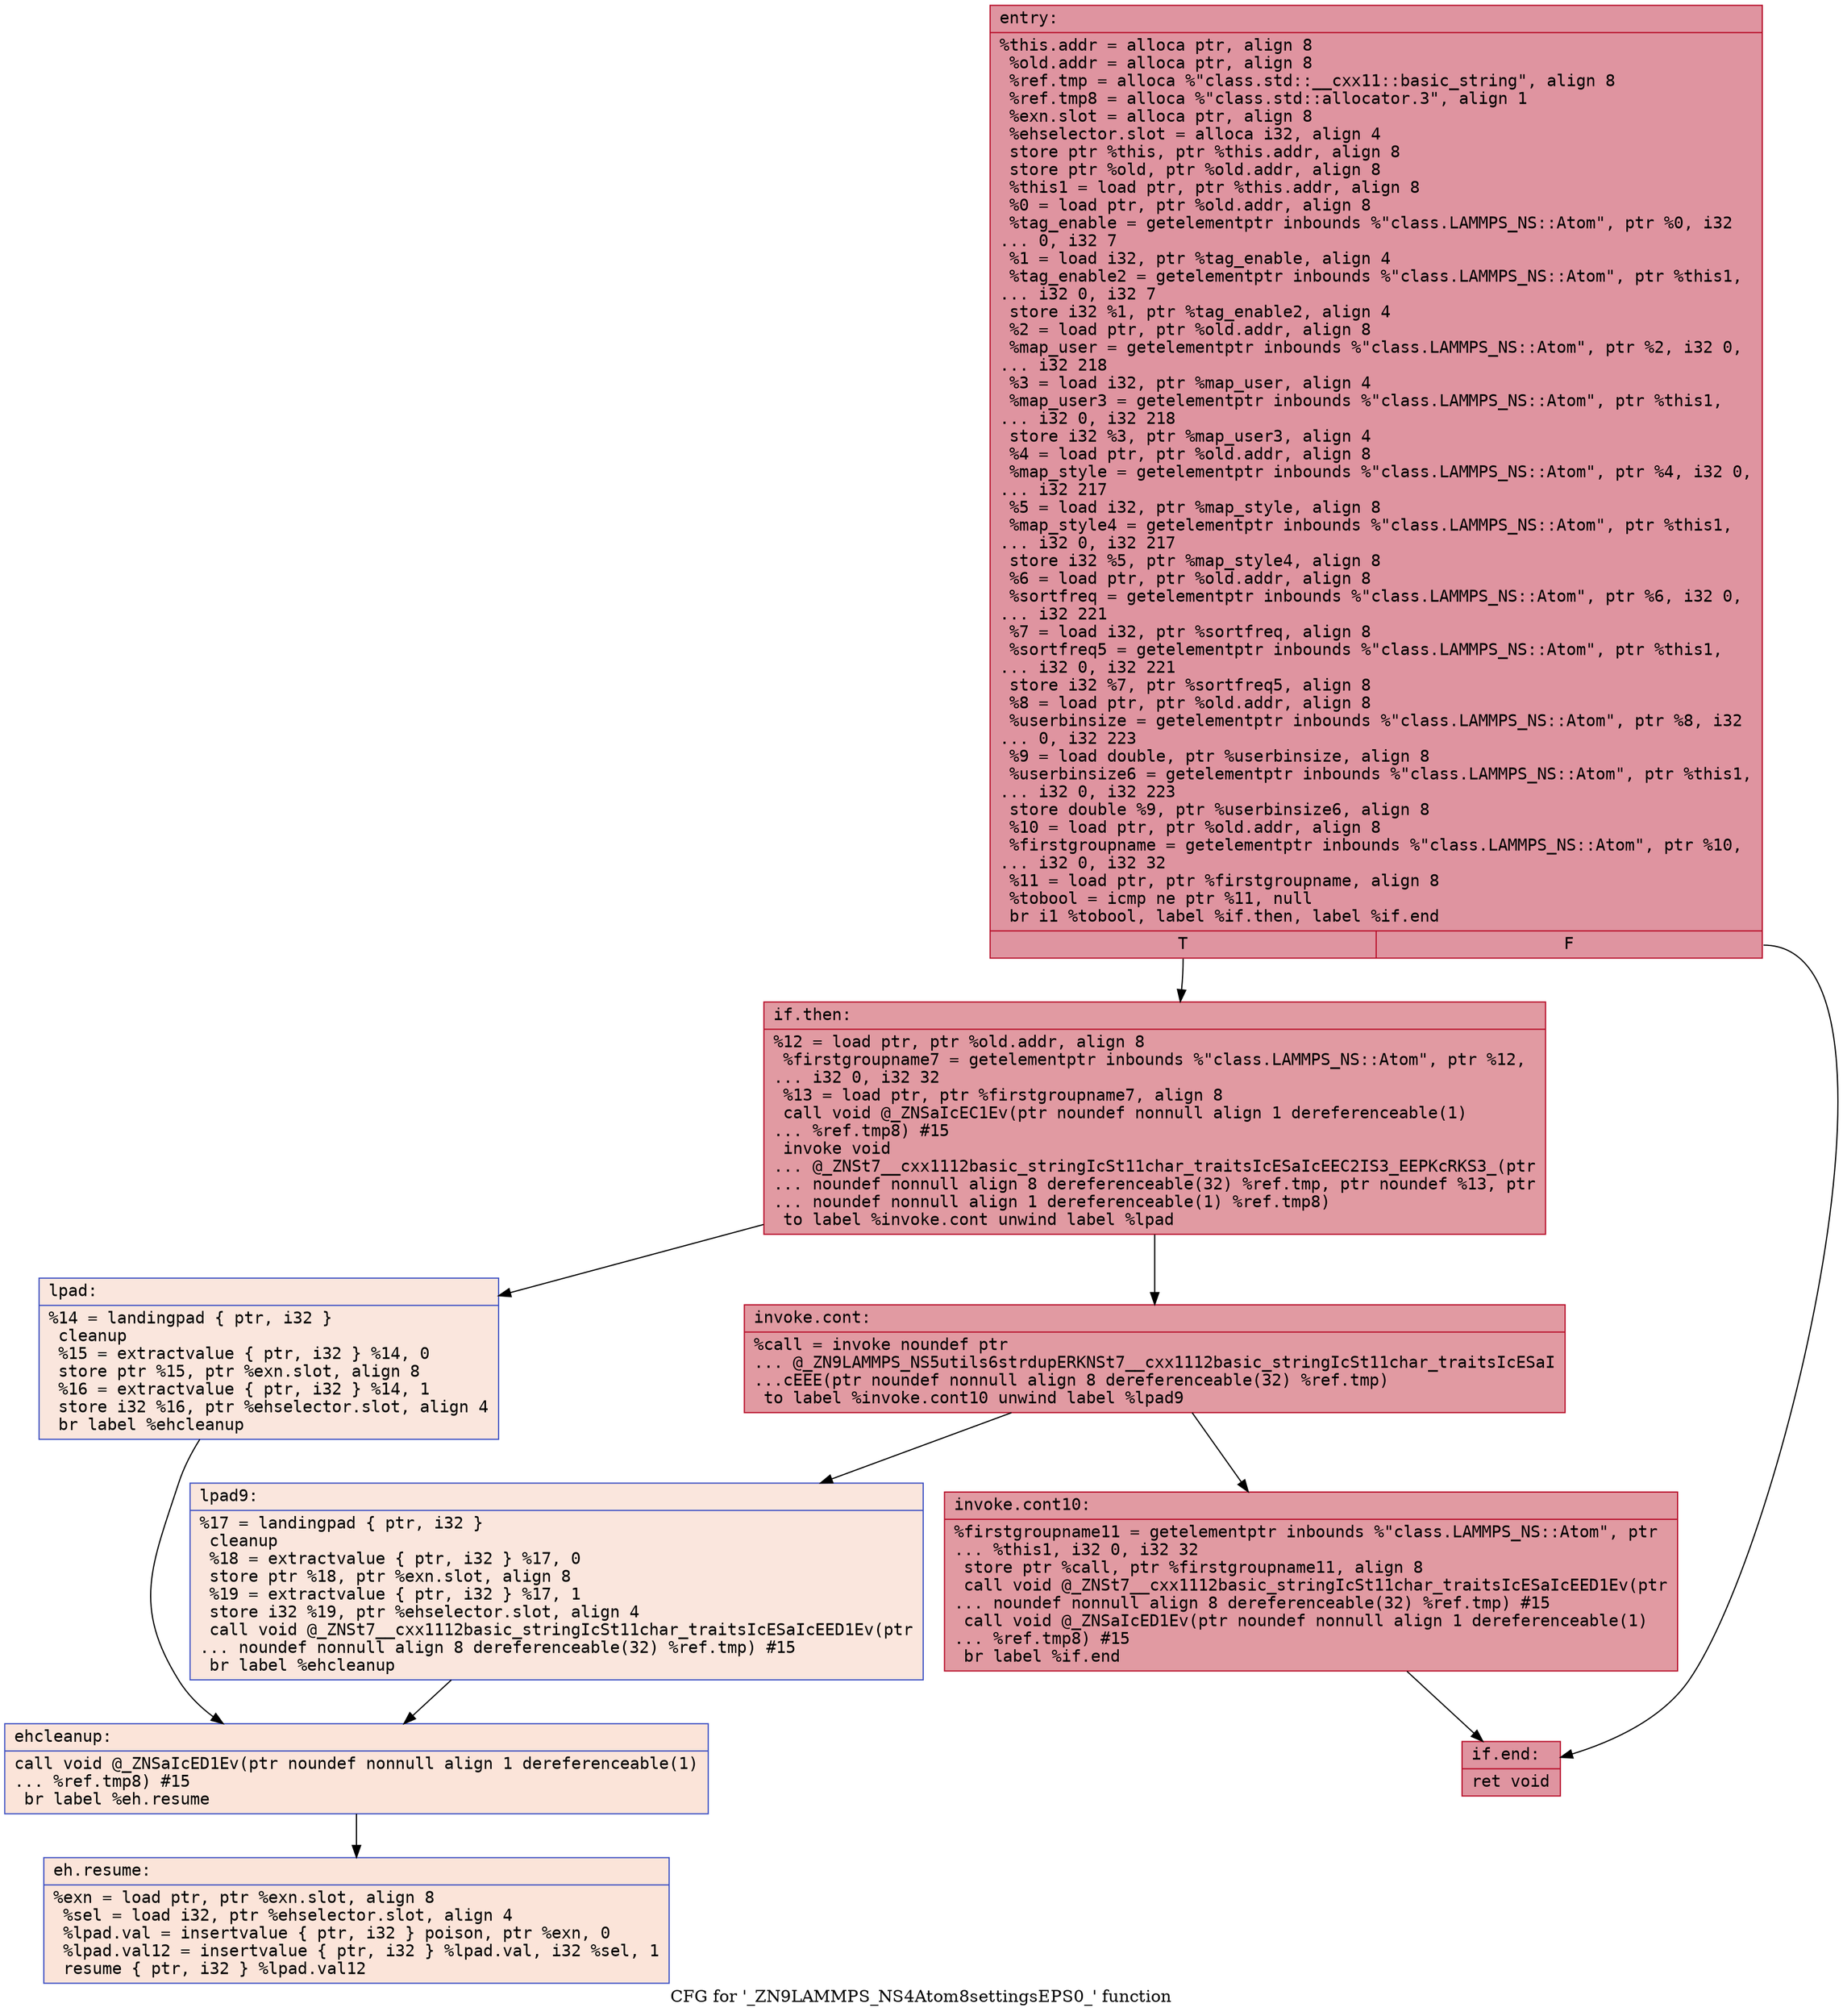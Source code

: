 digraph "CFG for '_ZN9LAMMPS_NS4Atom8settingsEPS0_' function" {
	label="CFG for '_ZN9LAMMPS_NS4Atom8settingsEPS0_' function";

	Node0x55aea8db78f0 [shape=record,color="#b70d28ff", style=filled, fillcolor="#b70d2870" fontname="Courier",label="{entry:\l|  %this.addr = alloca ptr, align 8\l  %old.addr = alloca ptr, align 8\l  %ref.tmp = alloca %\"class.std::__cxx11::basic_string\", align 8\l  %ref.tmp8 = alloca %\"class.std::allocator.3\", align 1\l  %exn.slot = alloca ptr, align 8\l  %ehselector.slot = alloca i32, align 4\l  store ptr %this, ptr %this.addr, align 8\l  store ptr %old, ptr %old.addr, align 8\l  %this1 = load ptr, ptr %this.addr, align 8\l  %0 = load ptr, ptr %old.addr, align 8\l  %tag_enable = getelementptr inbounds %\"class.LAMMPS_NS::Atom\", ptr %0, i32\l... 0, i32 7\l  %1 = load i32, ptr %tag_enable, align 4\l  %tag_enable2 = getelementptr inbounds %\"class.LAMMPS_NS::Atom\", ptr %this1,\l... i32 0, i32 7\l  store i32 %1, ptr %tag_enable2, align 4\l  %2 = load ptr, ptr %old.addr, align 8\l  %map_user = getelementptr inbounds %\"class.LAMMPS_NS::Atom\", ptr %2, i32 0,\l... i32 218\l  %3 = load i32, ptr %map_user, align 4\l  %map_user3 = getelementptr inbounds %\"class.LAMMPS_NS::Atom\", ptr %this1,\l... i32 0, i32 218\l  store i32 %3, ptr %map_user3, align 4\l  %4 = load ptr, ptr %old.addr, align 8\l  %map_style = getelementptr inbounds %\"class.LAMMPS_NS::Atom\", ptr %4, i32 0,\l... i32 217\l  %5 = load i32, ptr %map_style, align 8\l  %map_style4 = getelementptr inbounds %\"class.LAMMPS_NS::Atom\", ptr %this1,\l... i32 0, i32 217\l  store i32 %5, ptr %map_style4, align 8\l  %6 = load ptr, ptr %old.addr, align 8\l  %sortfreq = getelementptr inbounds %\"class.LAMMPS_NS::Atom\", ptr %6, i32 0,\l... i32 221\l  %7 = load i32, ptr %sortfreq, align 8\l  %sortfreq5 = getelementptr inbounds %\"class.LAMMPS_NS::Atom\", ptr %this1,\l... i32 0, i32 221\l  store i32 %7, ptr %sortfreq5, align 8\l  %8 = load ptr, ptr %old.addr, align 8\l  %userbinsize = getelementptr inbounds %\"class.LAMMPS_NS::Atom\", ptr %8, i32\l... 0, i32 223\l  %9 = load double, ptr %userbinsize, align 8\l  %userbinsize6 = getelementptr inbounds %\"class.LAMMPS_NS::Atom\", ptr %this1,\l... i32 0, i32 223\l  store double %9, ptr %userbinsize6, align 8\l  %10 = load ptr, ptr %old.addr, align 8\l  %firstgroupname = getelementptr inbounds %\"class.LAMMPS_NS::Atom\", ptr %10,\l... i32 0, i32 32\l  %11 = load ptr, ptr %firstgroupname, align 8\l  %tobool = icmp ne ptr %11, null\l  br i1 %tobool, label %if.then, label %if.end\l|{<s0>T|<s1>F}}"];
	Node0x55aea8db78f0:s0 -> Node0x55aea8db9470[tooltip="entry -> if.then\nProbability 62.50%" ];
	Node0x55aea8db78f0:s1 -> Node0x55aea8db94e0[tooltip="entry -> if.end\nProbability 37.50%" ];
	Node0x55aea8db9470 [shape=record,color="#b70d28ff", style=filled, fillcolor="#bb1b2c70" fontname="Courier",label="{if.then:\l|  %12 = load ptr, ptr %old.addr, align 8\l  %firstgroupname7 = getelementptr inbounds %\"class.LAMMPS_NS::Atom\", ptr %12,\l... i32 0, i32 32\l  %13 = load ptr, ptr %firstgroupname7, align 8\l  call void @_ZNSaIcEC1Ev(ptr noundef nonnull align 1 dereferenceable(1)\l... %ref.tmp8) #15\l  invoke void\l... @_ZNSt7__cxx1112basic_stringIcSt11char_traitsIcESaIcEEC2IS3_EEPKcRKS3_(ptr\l... noundef nonnull align 8 dereferenceable(32) %ref.tmp, ptr noundef %13, ptr\l... noundef nonnull align 1 dereferenceable(1) %ref.tmp8)\l          to label %invoke.cont unwind label %lpad\l}"];
	Node0x55aea8db9470 -> Node0x55aea8db9cc0[tooltip="if.then -> invoke.cont\nProbability 100.00%" ];
	Node0x55aea8db9470 -> Node0x55aea8db9d10[tooltip="if.then -> lpad\nProbability 0.00%" ];
	Node0x55aea8db9cc0 [shape=record,color="#b70d28ff", style=filled, fillcolor="#bb1b2c70" fontname="Courier",label="{invoke.cont:\l|  %call = invoke noundef ptr\l... @_ZN9LAMMPS_NS5utils6strdupERKNSt7__cxx1112basic_stringIcSt11char_traitsIcESaI\l...cEEE(ptr noundef nonnull align 8 dereferenceable(32) %ref.tmp)\l          to label %invoke.cont10 unwind label %lpad9\l}"];
	Node0x55aea8db9cc0 -> Node0x55aea8db9c70[tooltip="invoke.cont -> invoke.cont10\nProbability 100.00%" ];
	Node0x55aea8db9cc0 -> Node0x55aea8db9f40[tooltip="invoke.cont -> lpad9\nProbability 0.00%" ];
	Node0x55aea8db9c70 [shape=record,color="#b70d28ff", style=filled, fillcolor="#bb1b2c70" fontname="Courier",label="{invoke.cont10:\l|  %firstgroupname11 = getelementptr inbounds %\"class.LAMMPS_NS::Atom\", ptr\l... %this1, i32 0, i32 32\l  store ptr %call, ptr %firstgroupname11, align 8\l  call void @_ZNSt7__cxx1112basic_stringIcSt11char_traitsIcESaIcEED1Ev(ptr\l... noundef nonnull align 8 dereferenceable(32) %ref.tmp) #15\l  call void @_ZNSaIcED1Ev(ptr noundef nonnull align 1 dereferenceable(1)\l... %ref.tmp8) #15\l  br label %if.end\l}"];
	Node0x55aea8db9c70 -> Node0x55aea8db94e0[tooltip="invoke.cont10 -> if.end\nProbability 100.00%" ];
	Node0x55aea8db9d10 [shape=record,color="#3d50c3ff", style=filled, fillcolor="#f3c7b170" fontname="Courier",label="{lpad:\l|  %14 = landingpad \{ ptr, i32 \}\l          cleanup\l  %15 = extractvalue \{ ptr, i32 \} %14, 0\l  store ptr %15, ptr %exn.slot, align 8\l  %16 = extractvalue \{ ptr, i32 \} %14, 1\l  store i32 %16, ptr %ehselector.slot, align 4\l  br label %ehcleanup\l}"];
	Node0x55aea8db9d10 -> Node0x55aea8dba850[tooltip="lpad -> ehcleanup\nProbability 100.00%" ];
	Node0x55aea8db9f40 [shape=record,color="#3d50c3ff", style=filled, fillcolor="#f3c7b170" fontname="Courier",label="{lpad9:\l|  %17 = landingpad \{ ptr, i32 \}\l          cleanup\l  %18 = extractvalue \{ ptr, i32 \} %17, 0\l  store ptr %18, ptr %exn.slot, align 8\l  %19 = extractvalue \{ ptr, i32 \} %17, 1\l  store i32 %19, ptr %ehselector.slot, align 4\l  call void @_ZNSt7__cxx1112basic_stringIcSt11char_traitsIcESaIcEED1Ev(ptr\l... noundef nonnull align 8 dereferenceable(32) %ref.tmp) #15\l  br label %ehcleanup\l}"];
	Node0x55aea8db9f40 -> Node0x55aea8dba850[tooltip="lpad9 -> ehcleanup\nProbability 100.00%" ];
	Node0x55aea8dba850 [shape=record,color="#3d50c3ff", style=filled, fillcolor="#f5c1a970" fontname="Courier",label="{ehcleanup:\l|  call void @_ZNSaIcED1Ev(ptr noundef nonnull align 1 dereferenceable(1)\l... %ref.tmp8) #15\l  br label %eh.resume\l}"];
	Node0x55aea8dba850 -> Node0x55aea8dbae40[tooltip="ehcleanup -> eh.resume\nProbability 100.00%" ];
	Node0x55aea8db94e0 [shape=record,color="#b70d28ff", style=filled, fillcolor="#b70d2870" fontname="Courier",label="{if.end:\l|  ret void\l}"];
	Node0x55aea8dbae40 [shape=record,color="#3d50c3ff", style=filled, fillcolor="#f5c1a970" fontname="Courier",label="{eh.resume:\l|  %exn = load ptr, ptr %exn.slot, align 8\l  %sel = load i32, ptr %ehselector.slot, align 4\l  %lpad.val = insertvalue \{ ptr, i32 \} poison, ptr %exn, 0\l  %lpad.val12 = insertvalue \{ ptr, i32 \} %lpad.val, i32 %sel, 1\l  resume \{ ptr, i32 \} %lpad.val12\l}"];
}
